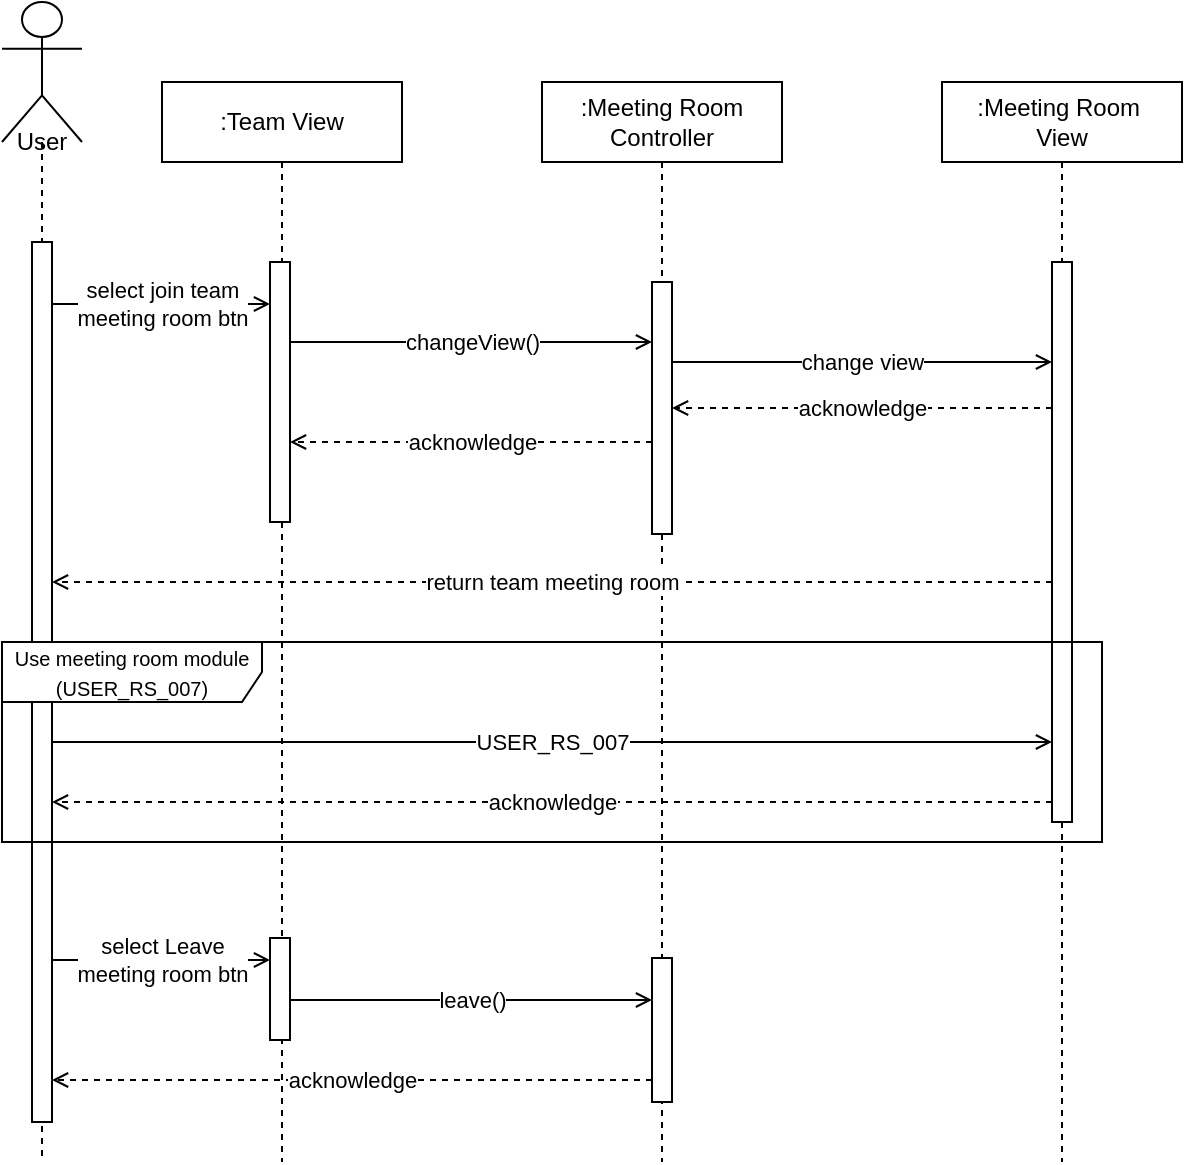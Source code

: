 <mxfile version="14.7.4" type="github">
  <diagram id="QXM7okLhdMr8AQxh6Bgx" name="Page-1">
    <mxGraphModel dx="1250" dy="569" grid="1" gridSize="10" guides="1" tooltips="1" connect="1" arrows="1" fold="1" page="1" pageScale="1" pageWidth="827" pageHeight="1169" math="0" shadow="0">
      <root>
        <mxCell id="0" />
        <mxCell id="1" parent="0" />
        <mxCell id="BiMk9_B7EX1rtoU-ykuB-52" value=":Team View" style="shape=umlLifeline;perimeter=lifelinePerimeter;whiteSpace=wrap;html=1;container=1;collapsible=0;recursiveResize=0;outlineConnect=0;" parent="1" vertex="1">
          <mxGeometry x="170" y="100" width="120" height="540" as="geometry" />
        </mxCell>
        <mxCell id="BiMk9_B7EX1rtoU-ykuB-56" value=":Meeting Room Controller" style="shape=umlLifeline;perimeter=lifelinePerimeter;whiteSpace=wrap;html=1;container=1;collapsible=0;recursiveResize=0;outlineConnect=0;" parent="1" vertex="1">
          <mxGeometry x="360" y="100" width="120" height="540" as="geometry" />
        </mxCell>
        <mxCell id="BiMk9_B7EX1rtoU-ykuB-60" value=":Meeting Room&amp;nbsp;&lt;br&gt;View" style="shape=umlLifeline;perimeter=lifelinePerimeter;whiteSpace=wrap;html=1;container=1;collapsible=0;recursiveResize=0;outlineConnect=0;" parent="1" vertex="1">
          <mxGeometry x="560" y="100" width="120" height="540" as="geometry" />
        </mxCell>
        <mxCell id="BiMk9_B7EX1rtoU-ykuB-64" value="" style="shape=umlLifeline;participant=umlActor;perimeter=lifelinePerimeter;whiteSpace=wrap;html=1;container=1;collapsible=0;recursiveResize=0;verticalAlign=top;spacingTop=36;outlineConnect=0;size=70;" parent="1" vertex="1">
          <mxGeometry x="90" y="60" width="40" height="580" as="geometry" />
        </mxCell>
        <mxCell id="BiMk9_B7EX1rtoU-ykuB-65" value="" style="html=1;points=[];perimeter=orthogonalPerimeter;" parent="BiMk9_B7EX1rtoU-ykuB-64" vertex="1">
          <mxGeometry x="15" y="120" width="10" height="440" as="geometry" />
        </mxCell>
        <mxCell id="BiMk9_B7EX1rtoU-ykuB-66" value="User" style="text;html=1;strokeColor=none;fillColor=none;align=center;verticalAlign=middle;whiteSpace=wrap;rounded=0;" parent="BiMk9_B7EX1rtoU-ykuB-64" vertex="1">
          <mxGeometry y="60" width="40" height="20" as="geometry" />
        </mxCell>
        <mxCell id="FJMo4eJdV9Iexavzzjsl-6" value="acknowledge" style="edgeStyle=orthogonalEdgeStyle;rounded=0;orthogonalLoop=1;jettySize=auto;html=1;endArrow=open;endFill=0;dashed=1;" edge="1" parent="1" source="b4w5KYIhBNjsbUTUgyb7-8" target="FJMo4eJdV9Iexavzzjsl-2">
          <mxGeometry relative="1" as="geometry">
            <Array as="points">
              <mxPoint x="520" y="263" />
              <mxPoint x="520" y="263" />
            </Array>
          </mxGeometry>
        </mxCell>
        <mxCell id="FJMo4eJdV9Iexavzzjsl-8" value="return team meeting room" style="edgeStyle=orthogonalEdgeStyle;rounded=0;orthogonalLoop=1;jettySize=auto;html=1;endArrow=open;endFill=0;dashed=1;" edge="1" parent="1" source="b4w5KYIhBNjsbUTUgyb7-8" target="BiMk9_B7EX1rtoU-ykuB-65">
          <mxGeometry relative="1" as="geometry">
            <Array as="points">
              <mxPoint x="490" y="350" />
              <mxPoint x="490" y="350" />
            </Array>
          </mxGeometry>
        </mxCell>
        <mxCell id="b4w5KYIhBNjsbUTUgyb7-8" value="" style="html=1;points=[];perimeter=orthogonalPerimeter;" parent="1" vertex="1">
          <mxGeometry x="615" y="190" width="10" height="280" as="geometry" />
        </mxCell>
        <mxCell id="j7rCs0lyY-aWD0qcUl4s-13" value="select join team &lt;br&gt;meeting room btn" style="edgeStyle=orthogonalEdgeStyle;rounded=0;orthogonalLoop=1;jettySize=auto;html=1;endArrow=open;endFill=0;" parent="1" edge="1" target="FJMo4eJdV9Iexavzzjsl-1">
          <mxGeometry relative="1" as="geometry">
            <Array as="points">
              <mxPoint x="190" y="211" />
              <mxPoint x="190" y="211" />
            </Array>
            <mxPoint x="115" y="211.0" as="sourcePoint" />
            <mxPoint x="615" y="211.0" as="targetPoint" />
          </mxGeometry>
        </mxCell>
        <mxCell id="j7rCs0lyY-aWD0qcUl4s-2" value="acknowledge" style="edgeStyle=orthogonalEdgeStyle;rounded=0;orthogonalLoop=1;jettySize=auto;html=1;endArrow=open;endFill=0;dashed=1;" parent="1" source="b4w5KYIhBNjsbUTUgyb7-8" edge="1" target="BiMk9_B7EX1rtoU-ykuB-65">
          <mxGeometry relative="1" as="geometry">
            <mxPoint x="115" y="450.0" as="targetPoint" />
            <Array as="points">
              <mxPoint x="240" y="460" />
              <mxPoint x="240" y="460" />
            </Array>
            <mxPoint x="224" y="450" as="sourcePoint" />
          </mxGeometry>
        </mxCell>
        <mxCell id="j7rCs0lyY-aWD0qcUl4s-8" value="leave()" style="edgeStyle=orthogonalEdgeStyle;rounded=0;orthogonalLoop=1;jettySize=auto;html=1;endArrow=open;endFill=0;" parent="1" source="j7rCs0lyY-aWD0qcUl4s-21" edge="1">
          <mxGeometry relative="1" as="geometry">
            <mxPoint x="415" y="559.0" as="targetPoint" />
            <Array as="points">
              <mxPoint x="280" y="559" />
              <mxPoint x="280" y="559" />
            </Array>
          </mxGeometry>
        </mxCell>
        <mxCell id="j7rCs0lyY-aWD0qcUl4s-21" value="" style="html=1;points=[];perimeter=orthogonalPerimeter;" parent="1" vertex="1">
          <mxGeometry x="224" y="528" width="10" height="51" as="geometry" />
        </mxCell>
        <mxCell id="j7rCs0lyY-aWD0qcUl4s-29" value="USER_RS_007" style="edgeStyle=orthogonalEdgeStyle;rounded=0;orthogonalLoop=1;jettySize=auto;html=1;endArrow=open;endFill=0;" parent="1" target="b4w5KYIhBNjsbUTUgyb7-8" edge="1">
          <mxGeometry relative="1" as="geometry">
            <Array as="points">
              <mxPoint x="480" y="430" />
              <mxPoint x="480" y="430" />
            </Array>
            <mxPoint x="115" y="430.0" as="sourcePoint" />
            <mxPoint x="224" y="430" as="targetPoint" />
          </mxGeometry>
        </mxCell>
        <mxCell id="j7rCs0lyY-aWD0qcUl4s-3" value="select Leave &lt;br&gt;meeting room btn" style="edgeStyle=orthogonalEdgeStyle;rounded=0;orthogonalLoop=1;jettySize=auto;html=1;endArrow=open;endFill=0;" parent="1" target="j7rCs0lyY-aWD0qcUl4s-21" edge="1">
          <mxGeometry relative="1" as="geometry">
            <mxPoint x="115" y="539.0" as="sourcePoint" />
            <Array as="points">
              <mxPoint x="150" y="539" />
              <mxPoint x="150" y="539" />
            </Array>
          </mxGeometry>
        </mxCell>
        <mxCell id="j7rCs0lyY-aWD0qcUl4s-11" value="acknowledge" style="edgeStyle=orthogonalEdgeStyle;rounded=0;orthogonalLoop=1;jettySize=auto;html=1;endArrow=open;endFill=0;dashed=1;" parent="1" edge="1">
          <mxGeometry relative="1" as="geometry">
            <mxPoint x="415" y="599.0" as="sourcePoint" />
            <mxPoint x="115" y="599.0" as="targetPoint" />
            <Array as="points">
              <mxPoint x="260" y="599" />
              <mxPoint x="260" y="599" />
            </Array>
          </mxGeometry>
        </mxCell>
        <mxCell id="j7rCs0lyY-aWD0qcUl4s-4" value="" style="html=1;points=[];perimeter=orthogonalPerimeter;" parent="1" vertex="1">
          <mxGeometry x="415" y="538" width="10" height="72" as="geometry" />
        </mxCell>
        <mxCell id="FJMo4eJdV9Iexavzzjsl-3" value="changeView()" style="edgeStyle=orthogonalEdgeStyle;rounded=0;orthogonalLoop=1;jettySize=auto;html=1;endArrow=open;endFill=0;" edge="1" parent="1" source="FJMo4eJdV9Iexavzzjsl-1" target="FJMo4eJdV9Iexavzzjsl-2">
          <mxGeometry relative="1" as="geometry">
            <Array as="points">
              <mxPoint x="330" y="230" />
              <mxPoint x="330" y="230" />
            </Array>
          </mxGeometry>
        </mxCell>
        <mxCell id="FJMo4eJdV9Iexavzzjsl-1" value="" style="html=1;points=[];perimeter=orthogonalPerimeter;" vertex="1" parent="1">
          <mxGeometry x="224" y="190" width="10" height="130" as="geometry" />
        </mxCell>
        <mxCell id="FJMo4eJdV9Iexavzzjsl-5" value="change view" style="edgeStyle=orthogonalEdgeStyle;rounded=0;orthogonalLoop=1;jettySize=auto;html=1;endArrow=open;endFill=0;" edge="1" parent="1" source="FJMo4eJdV9Iexavzzjsl-2" target="b4w5KYIhBNjsbUTUgyb7-8">
          <mxGeometry relative="1" as="geometry">
            <Array as="points">
              <mxPoint x="520" y="240" />
              <mxPoint x="520" y="240" />
            </Array>
          </mxGeometry>
        </mxCell>
        <mxCell id="FJMo4eJdV9Iexavzzjsl-7" value="acknowledge" style="edgeStyle=orthogonalEdgeStyle;rounded=0;orthogonalLoop=1;jettySize=auto;html=1;endArrow=open;endFill=0;dashed=1;" edge="1" parent="1" source="FJMo4eJdV9Iexavzzjsl-2" target="FJMo4eJdV9Iexavzzjsl-1">
          <mxGeometry relative="1" as="geometry">
            <Array as="points">
              <mxPoint x="320" y="280" />
              <mxPoint x="320" y="280" />
            </Array>
          </mxGeometry>
        </mxCell>
        <mxCell id="FJMo4eJdV9Iexavzzjsl-2" value="" style="html=1;points=[];perimeter=orthogonalPerimeter;" vertex="1" parent="1">
          <mxGeometry x="415" y="200" width="10" height="126" as="geometry" />
        </mxCell>
        <mxCell id="j7rCs0lyY-aWD0qcUl4s-1" value="&lt;font style=&quot;font-size: 10px&quot;&gt;Use meeting room module&lt;br&gt;(USER_RS_007)&lt;br&gt;&lt;/font&gt;" style="shape=umlFrame;whiteSpace=wrap;html=1;width=130;height=30;" parent="1" vertex="1">
          <mxGeometry x="90" y="380" width="550" height="100" as="geometry" />
        </mxCell>
      </root>
    </mxGraphModel>
  </diagram>
</mxfile>
